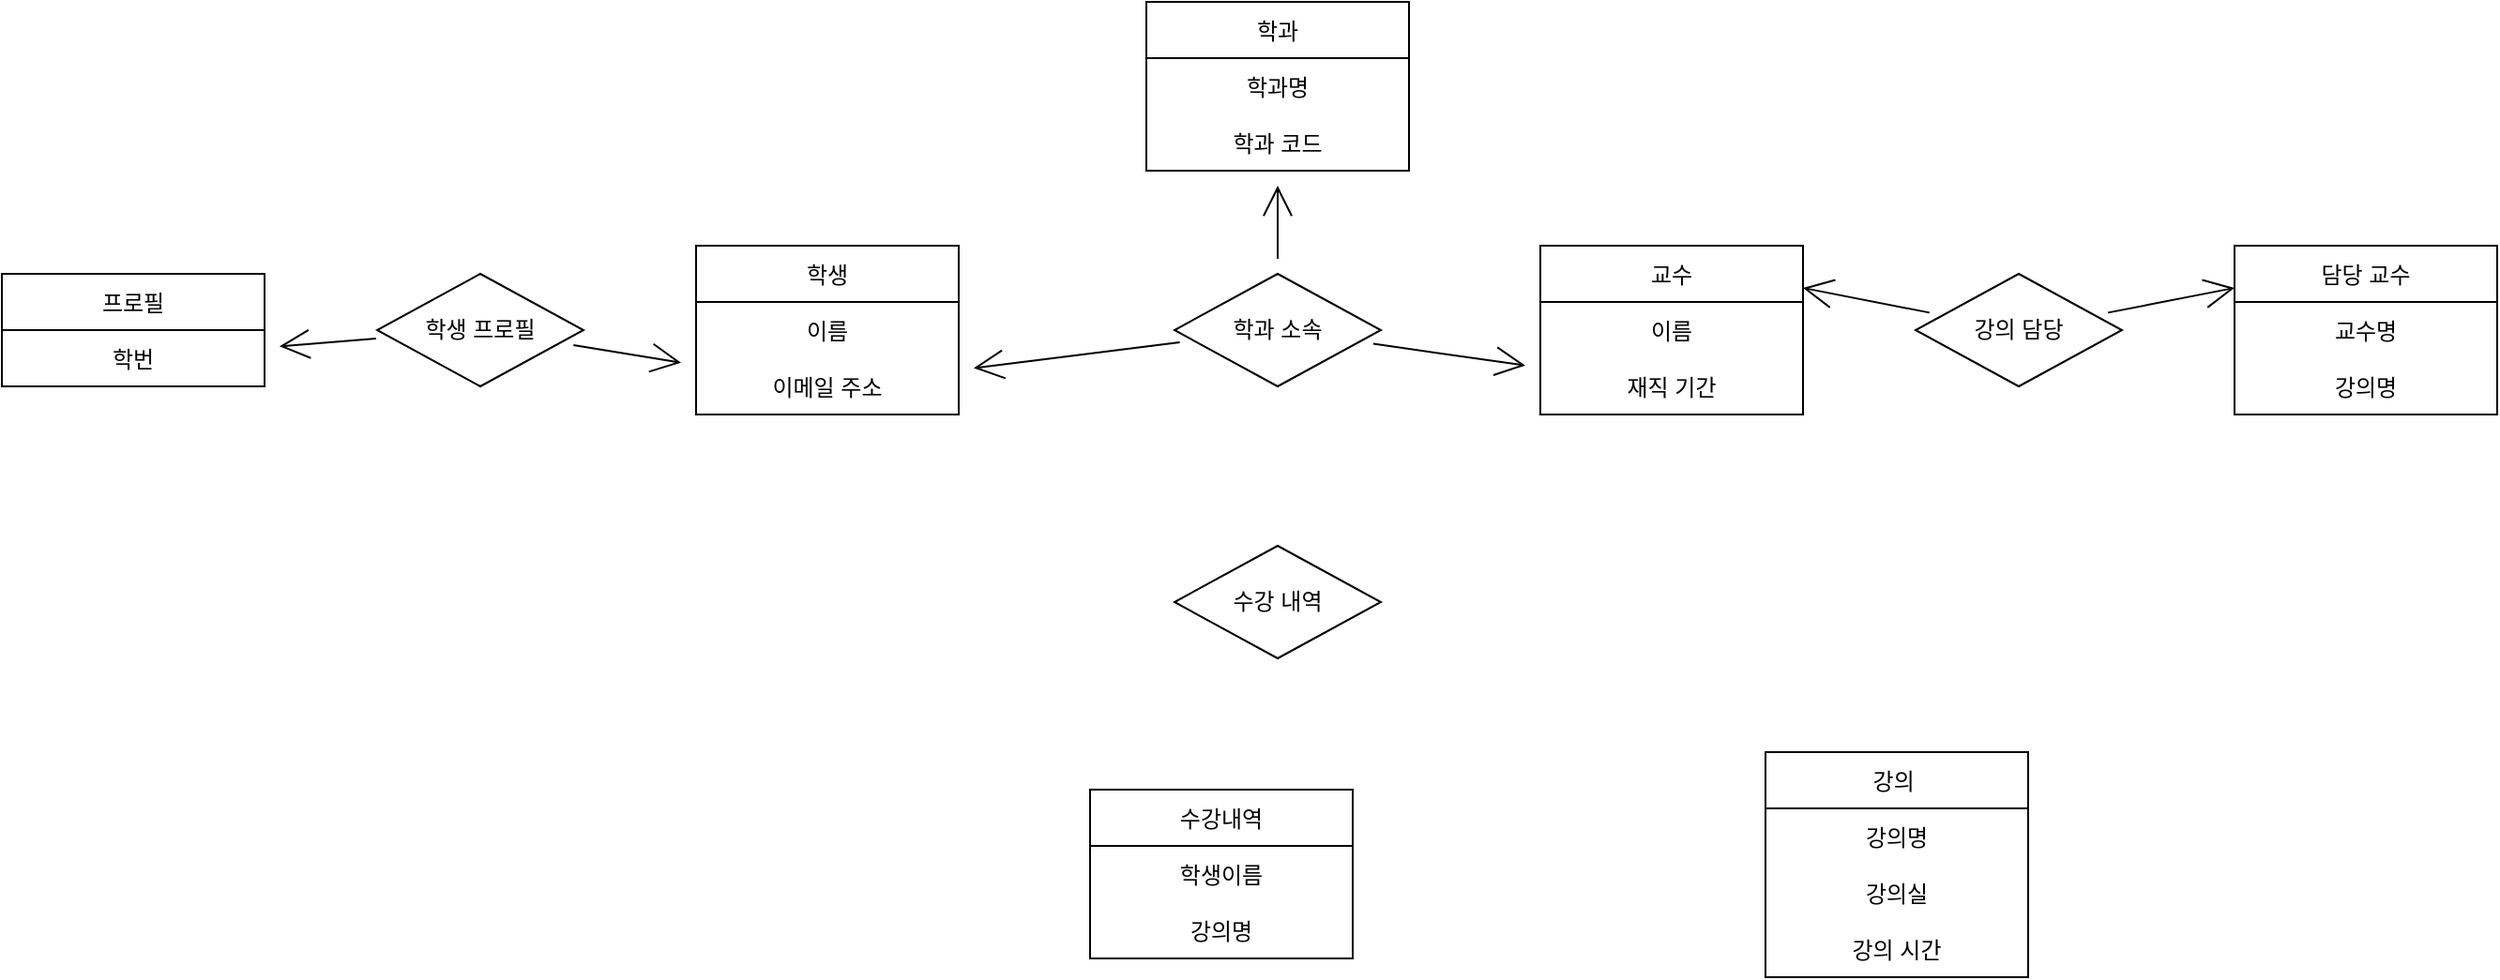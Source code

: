 <mxfile version="20.3.0" type="device"><diagram id="TVKxJRXfNSPtstZWF_D7" name="페이지-1"><mxGraphModel dx="2587" dy="1507" grid="1" gridSize="10" guides="1" tooltips="1" connect="1" arrows="1" fold="1" page="1" pageScale="1" pageWidth="1654" pageHeight="1169" math="0" shadow="0"><root><mxCell id="0"/><mxCell id="1" parent="0"/><mxCell id="rE7Pw2fVBnw2uDO5oH8t-1" value="프로필" style="swimlane;fontStyle=0;childLayout=stackLayout;horizontal=1;startSize=30;horizontalStack=0;resizeParent=1;resizeParentMax=0;resizeLast=0;collapsible=1;marginBottom=0;" parent="1" vertex="1"><mxGeometry x="200" y="185" width="140" height="60" as="geometry"/></mxCell><mxCell id="rE7Pw2fVBnw2uDO5oH8t-2" value="학번" style="text;strokeColor=none;fillColor=none;align=center;verticalAlign=middle;spacingLeft=4;spacingRight=4;overflow=hidden;points=[[0,0.5],[1,0.5]];portConstraint=eastwest;rotatable=0;" parent="rE7Pw2fVBnw2uDO5oH8t-1" vertex="1"><mxGeometry y="30" width="140" height="30" as="geometry"/></mxCell><mxCell id="rE7Pw2fVBnw2uDO5oH8t-5" value="학생" style="swimlane;fontStyle=0;childLayout=stackLayout;horizontal=1;startSize=30;horizontalStack=0;resizeParent=1;resizeParentMax=0;resizeLast=0;collapsible=1;marginBottom=0;" parent="1" vertex="1"><mxGeometry x="570" y="170" width="140" height="90" as="geometry"/></mxCell><mxCell id="rE7Pw2fVBnw2uDO5oH8t-6" value="이름" style="text;strokeColor=none;fillColor=none;align=center;verticalAlign=middle;spacingLeft=4;spacingRight=4;overflow=hidden;points=[[0,0.5],[1,0.5]];portConstraint=eastwest;rotatable=0;" parent="rE7Pw2fVBnw2uDO5oH8t-5" vertex="1"><mxGeometry y="30" width="140" height="30" as="geometry"/></mxCell><mxCell id="rE7Pw2fVBnw2uDO5oH8t-7" value="이메일 주소" style="text;strokeColor=none;fillColor=none;align=center;verticalAlign=middle;spacingLeft=4;spacingRight=4;overflow=hidden;points=[[0,0.5],[1,0.5]];portConstraint=eastwest;rotatable=0;" parent="rE7Pw2fVBnw2uDO5oH8t-5" vertex="1"><mxGeometry y="60" width="140" height="30" as="geometry"/></mxCell><mxCell id="rE7Pw2fVBnw2uDO5oH8t-9" value="강의 " style="swimlane;fontStyle=0;childLayout=stackLayout;horizontal=1;startSize=30;horizontalStack=0;resizeParent=1;resizeParentMax=0;resizeLast=0;collapsible=1;marginBottom=0;" parent="1" vertex="1"><mxGeometry x="1140" y="440" width="140" height="120" as="geometry"/></mxCell><mxCell id="rE7Pw2fVBnw2uDO5oH8t-10" value="강의명" style="text;strokeColor=none;fillColor=none;align=center;verticalAlign=middle;spacingLeft=4;spacingRight=4;overflow=hidden;points=[[0,0.5],[1,0.5]];portConstraint=eastwest;rotatable=0;" parent="rE7Pw2fVBnw2uDO5oH8t-9" vertex="1"><mxGeometry y="30" width="140" height="30" as="geometry"/></mxCell><mxCell id="rE7Pw2fVBnw2uDO5oH8t-11" value="강의실" style="text;strokeColor=none;fillColor=none;align=center;verticalAlign=middle;spacingLeft=4;spacingRight=4;overflow=hidden;points=[[0,0.5],[1,0.5]];portConstraint=eastwest;rotatable=0;" parent="rE7Pw2fVBnw2uDO5oH8t-9" vertex="1"><mxGeometry y="60" width="140" height="30" as="geometry"/></mxCell><mxCell id="rE7Pw2fVBnw2uDO5oH8t-12" value="강의 시간" style="text;strokeColor=none;fillColor=none;align=center;verticalAlign=middle;spacingLeft=4;spacingRight=4;overflow=hidden;points=[[0,0.5],[1,0.5]];portConstraint=eastwest;rotatable=0;" parent="rE7Pw2fVBnw2uDO5oH8t-9" vertex="1"><mxGeometry y="90" width="140" height="30" as="geometry"/></mxCell><mxCell id="rE7Pw2fVBnw2uDO5oH8t-17" value="교수" style="swimlane;fontStyle=0;childLayout=stackLayout;horizontal=1;startSize=30;horizontalStack=0;resizeParent=1;resizeParentMax=0;resizeLast=0;collapsible=1;marginBottom=0;" parent="1" vertex="1"><mxGeometry x="1020" y="170" width="140" height="90" as="geometry"/></mxCell><mxCell id="rE7Pw2fVBnw2uDO5oH8t-18" value="이름" style="text;strokeColor=none;fillColor=none;align=center;verticalAlign=middle;spacingLeft=4;spacingRight=4;overflow=hidden;points=[[0,0.5],[1,0.5]];portConstraint=eastwest;rotatable=0;" parent="rE7Pw2fVBnw2uDO5oH8t-17" vertex="1"><mxGeometry y="30" width="140" height="30" as="geometry"/></mxCell><mxCell id="rE7Pw2fVBnw2uDO5oH8t-19" value="재직 기간" style="text;strokeColor=none;fillColor=none;align=center;verticalAlign=middle;spacingLeft=4;spacingRight=4;overflow=hidden;points=[[0,0.5],[1,0.5]];portConstraint=eastwest;rotatable=0;" parent="rE7Pw2fVBnw2uDO5oH8t-17" vertex="1"><mxGeometry y="60" width="140" height="30" as="geometry"/></mxCell><mxCell id="U3iO2_vfvog_wgopbQew-19" value="" style="edgeStyle=none;curved=1;rounded=0;orthogonalLoop=1;jettySize=auto;html=1;endArrow=open;startSize=14;endSize=14;sourcePerimeterSpacing=8;targetPerimeterSpacing=8;" edge="1" parent="1" source="rE7Pw2fVBnw2uDO5oH8t-25" target="rE7Pw2fVBnw2uDO5oH8t-7"><mxGeometry relative="1" as="geometry"/></mxCell><mxCell id="U3iO2_vfvog_wgopbQew-20" value="" style="edgeStyle=none;curved=1;rounded=0;orthogonalLoop=1;jettySize=auto;html=1;endArrow=open;startSize=14;endSize=14;sourcePerimeterSpacing=8;targetPerimeterSpacing=8;" edge="1" parent="1" source="rE7Pw2fVBnw2uDO5oH8t-25" target="rE7Pw2fVBnw2uDO5oH8t-2"><mxGeometry relative="1" as="geometry"/></mxCell><mxCell id="rE7Pw2fVBnw2uDO5oH8t-25" value="학생 프로필" style="rhombus;whiteSpace=wrap;html=1;" parent="1" vertex="1"><mxGeometry x="400" y="185" width="110" height="60" as="geometry"/></mxCell><mxCell id="rE7Pw2fVBnw2uDO5oH8t-26" value="수강 내역" style="rhombus;whiteSpace=wrap;html=1;" parent="1" vertex="1"><mxGeometry x="825" y="330" width="110" height="60" as="geometry"/></mxCell><mxCell id="U3iO2_vfvog_wgopbQew-17" value="" style="edgeStyle=none;curved=1;rounded=0;orthogonalLoop=1;jettySize=auto;html=1;endArrow=open;startSize=14;endSize=14;sourcePerimeterSpacing=8;targetPerimeterSpacing=8;entryX=0;entryY=0.25;entryDx=0;entryDy=0;" edge="1" parent="1" source="rE7Pw2fVBnw2uDO5oH8t-32" target="rE7Pw2fVBnw2uDO5oH8t-58"><mxGeometry relative="1" as="geometry"/></mxCell><mxCell id="U3iO2_vfvog_wgopbQew-18" value="" style="edgeStyle=none;curved=1;rounded=0;orthogonalLoop=1;jettySize=auto;html=1;endArrow=open;startSize=14;endSize=14;sourcePerimeterSpacing=8;targetPerimeterSpacing=8;entryX=1;entryY=0.25;entryDx=0;entryDy=0;" edge="1" parent="1" source="rE7Pw2fVBnw2uDO5oH8t-32" target="rE7Pw2fVBnw2uDO5oH8t-17"><mxGeometry relative="1" as="geometry"/></mxCell><mxCell id="rE7Pw2fVBnw2uDO5oH8t-32" value="강의 담당" style="rhombus;whiteSpace=wrap;html=1;" parent="1" vertex="1"><mxGeometry x="1220" y="185" width="110" height="60" as="geometry"/></mxCell><mxCell id="rE7Pw2fVBnw2uDO5oH8t-35" value="학과" style="swimlane;fontStyle=0;childLayout=stackLayout;horizontal=1;startSize=30;horizontalStack=0;resizeParent=1;resizeParentMax=0;resizeLast=0;collapsible=1;marginBottom=0;" parent="1" vertex="1"><mxGeometry x="810" y="40" width="140" height="90" as="geometry"/></mxCell><mxCell id="rE7Pw2fVBnw2uDO5oH8t-36" value="학과명" style="text;strokeColor=none;fillColor=none;align=center;verticalAlign=middle;spacingLeft=4;spacingRight=4;overflow=hidden;points=[[0,0.5],[1,0.5]];portConstraint=eastwest;rotatable=0;" parent="rE7Pw2fVBnw2uDO5oH8t-35" vertex="1"><mxGeometry y="30" width="140" height="30" as="geometry"/></mxCell><mxCell id="rE7Pw2fVBnw2uDO5oH8t-37" value="학과 코드" style="text;strokeColor=none;fillColor=none;align=center;verticalAlign=middle;spacingLeft=4;spacingRight=4;overflow=hidden;points=[[0,0.5],[1,0.5]];portConstraint=eastwest;rotatable=0;" parent="rE7Pw2fVBnw2uDO5oH8t-35" vertex="1"><mxGeometry y="60" width="140" height="30" as="geometry"/></mxCell><mxCell id="U3iO2_vfvog_wgopbQew-23" value="" style="edgeStyle=none;curved=1;rounded=0;orthogonalLoop=1;jettySize=auto;html=1;endArrow=open;startSize=14;endSize=14;sourcePerimeterSpacing=8;targetPerimeterSpacing=8;" edge="1" parent="1" source="rE7Pw2fVBnw2uDO5oH8t-40" target="rE7Pw2fVBnw2uDO5oH8t-37"><mxGeometry relative="1" as="geometry"/></mxCell><mxCell id="U3iO2_vfvog_wgopbQew-24" value="" style="edgeStyle=none;curved=1;rounded=0;orthogonalLoop=1;jettySize=auto;html=1;endArrow=open;startSize=14;endSize=14;sourcePerimeterSpacing=8;targetPerimeterSpacing=8;" edge="1" parent="1" source="rE7Pw2fVBnw2uDO5oH8t-40" target="rE7Pw2fVBnw2uDO5oH8t-7"><mxGeometry relative="1" as="geometry"/></mxCell><mxCell id="U3iO2_vfvog_wgopbQew-25" value="" style="edgeStyle=none;curved=1;rounded=0;orthogonalLoop=1;jettySize=auto;html=1;endArrow=open;startSize=14;endSize=14;sourcePerimeterSpacing=8;targetPerimeterSpacing=8;" edge="1" parent="1" source="rE7Pw2fVBnw2uDO5oH8t-40" target="rE7Pw2fVBnw2uDO5oH8t-19"><mxGeometry relative="1" as="geometry"/></mxCell><mxCell id="rE7Pw2fVBnw2uDO5oH8t-40" value="학과 소속" style="rhombus;whiteSpace=wrap;html=1;" parent="1" vertex="1"><mxGeometry x="825" y="185" width="110" height="60" as="geometry"/></mxCell><mxCell id="rE7Pw2fVBnw2uDO5oH8t-55" value="수강내역" style="swimlane;fontStyle=0;childLayout=stackLayout;horizontal=1;startSize=30;horizontalStack=0;resizeParent=1;resizeParentMax=0;resizeLast=0;collapsible=1;marginBottom=0;" parent="1" vertex="1"><mxGeometry x="780" y="460" width="140" height="90" as="geometry"/></mxCell><mxCell id="rE7Pw2fVBnw2uDO5oH8t-56" value="학생이름" style="text;strokeColor=none;fillColor=none;align=center;verticalAlign=middle;spacingLeft=4;spacingRight=4;overflow=hidden;points=[[0,0.5],[1,0.5]];portConstraint=eastwest;rotatable=0;" parent="rE7Pw2fVBnw2uDO5oH8t-55" vertex="1"><mxGeometry y="30" width="140" height="30" as="geometry"/></mxCell><mxCell id="rE7Pw2fVBnw2uDO5oH8t-57" value="강의명" style="text;strokeColor=none;fillColor=none;align=center;verticalAlign=middle;spacingLeft=4;spacingRight=4;overflow=hidden;points=[[0,0.5],[1,0.5]];portConstraint=eastwest;rotatable=0;" parent="rE7Pw2fVBnw2uDO5oH8t-55" vertex="1"><mxGeometry y="60" width="140" height="30" as="geometry"/></mxCell><mxCell id="rE7Pw2fVBnw2uDO5oH8t-58" value="담당 교수" style="swimlane;fontStyle=0;childLayout=stackLayout;horizontal=1;startSize=30;horizontalStack=0;resizeParent=1;resizeParentMax=0;resizeLast=0;collapsible=1;marginBottom=0;" parent="1" vertex="1"><mxGeometry x="1390" y="170" width="140" height="90" as="geometry"/></mxCell><mxCell id="rE7Pw2fVBnw2uDO5oH8t-59" value="교수명" style="text;strokeColor=none;fillColor=none;align=center;verticalAlign=middle;spacingLeft=4;spacingRight=4;overflow=hidden;points=[[0,0.5],[1,0.5]];portConstraint=eastwest;rotatable=0;" parent="rE7Pw2fVBnw2uDO5oH8t-58" vertex="1"><mxGeometry y="30" width="140" height="30" as="geometry"/></mxCell><mxCell id="rE7Pw2fVBnw2uDO5oH8t-60" value="강의명" style="text;strokeColor=none;fillColor=none;align=center;verticalAlign=middle;spacingLeft=4;spacingRight=4;overflow=hidden;points=[[0,0.5],[1,0.5]];portConstraint=eastwest;rotatable=0;" parent="rE7Pw2fVBnw2uDO5oH8t-58" vertex="1"><mxGeometry y="60" width="140" height="30" as="geometry"/></mxCell></root></mxGraphModel></diagram></mxfile>
